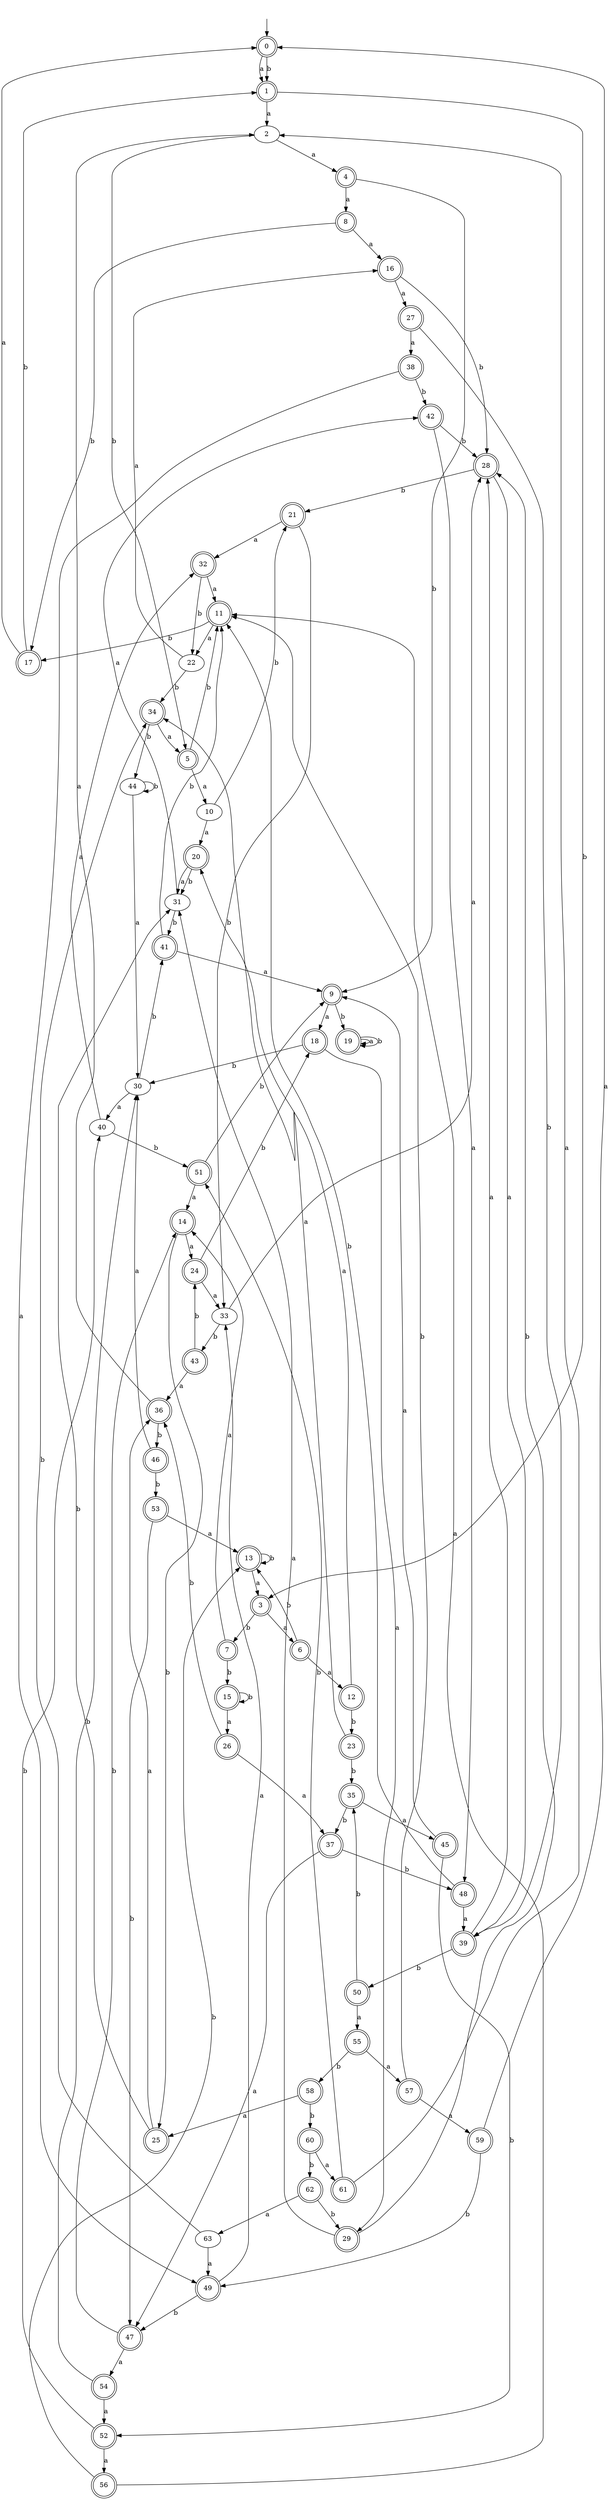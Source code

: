 digraph RandomDFA {
  __start0 [label="", shape=none];
  __start0 -> 0 [label=""];
  0 [shape=circle] [shape=doublecircle]
  0 -> 1 [label="a"]
  0 -> 1 [label="b"]
  1 [shape=doublecircle]
  1 -> 2 [label="a"]
  1 -> 3 [label="b"]
  2
  2 -> 4 [label="a"]
  2 -> 5 [label="b"]
  3 [shape=doublecircle]
  3 -> 6 [label="a"]
  3 -> 7 [label="b"]
  4 [shape=doublecircle]
  4 -> 8 [label="a"]
  4 -> 9 [label="b"]
  5 [shape=doublecircle]
  5 -> 10 [label="a"]
  5 -> 11 [label="b"]
  6 [shape=doublecircle]
  6 -> 12 [label="a"]
  6 -> 13 [label="b"]
  7 [shape=doublecircle]
  7 -> 14 [label="a"]
  7 -> 15 [label="b"]
  8 [shape=doublecircle]
  8 -> 16 [label="a"]
  8 -> 17 [label="b"]
  9 [shape=doublecircle]
  9 -> 18 [label="a"]
  9 -> 19 [label="b"]
  10
  10 -> 20 [label="a"]
  10 -> 21 [label="b"]
  11 [shape=doublecircle]
  11 -> 22 [label="a"]
  11 -> 17 [label="b"]
  12 [shape=doublecircle]
  12 -> 20 [label="a"]
  12 -> 23 [label="b"]
  13 [shape=doublecircle]
  13 -> 3 [label="a"]
  13 -> 13 [label="b"]
  14 [shape=doublecircle]
  14 -> 24 [label="a"]
  14 -> 25 [label="b"]
  15 [shape=doublecircle]
  15 -> 26 [label="a"]
  15 -> 15 [label="b"]
  16 [shape=doublecircle]
  16 -> 27 [label="a"]
  16 -> 28 [label="b"]
  17 [shape=doublecircle]
  17 -> 0 [label="a"]
  17 -> 1 [label="b"]
  18 [shape=doublecircle]
  18 -> 29 [label="a"]
  18 -> 30 [label="b"]
  19 [shape=doublecircle]
  19 -> 19 [label="a"]
  19 -> 19 [label="b"]
  20 [shape=doublecircle]
  20 -> 31 [label="a"]
  20 -> 31 [label="b"]
  21 [shape=doublecircle]
  21 -> 32 [label="a"]
  21 -> 33 [label="b"]
  22
  22 -> 16 [label="a"]
  22 -> 34 [label="b"]
  23 [shape=doublecircle]
  23 -> 34 [label="a"]
  23 -> 35 [label="b"]
  24 [shape=doublecircle]
  24 -> 33 [label="a"]
  24 -> 18 [label="b"]
  25 [shape=doublecircle]
  25 -> 36 [label="a"]
  25 -> 31 [label="b"]
  26 [shape=doublecircle]
  26 -> 37 [label="a"]
  26 -> 36 [label="b"]
  27 [shape=doublecircle]
  27 -> 38 [label="a"]
  27 -> 39 [label="b"]
  28 [shape=doublecircle]
  28 -> 39 [label="a"]
  28 -> 21 [label="b"]
  29 [shape=doublecircle]
  29 -> 31 [label="a"]
  29 -> 28 [label="b"]
  30
  30 -> 40 [label="a"]
  30 -> 41 [label="b"]
  31
  31 -> 42 [label="a"]
  31 -> 41 [label="b"]
  32 [shape=doublecircle]
  32 -> 11 [label="a"]
  32 -> 22 [label="b"]
  33
  33 -> 28 [label="a"]
  33 -> 43 [label="b"]
  34 [shape=doublecircle]
  34 -> 5 [label="a"]
  34 -> 44 [label="b"]
  35 [shape=doublecircle]
  35 -> 45 [label="a"]
  35 -> 37 [label="b"]
  36 [shape=doublecircle]
  36 -> 2 [label="a"]
  36 -> 46 [label="b"]
  37 [shape=doublecircle]
  37 -> 47 [label="a"]
  37 -> 48 [label="b"]
  38 [shape=doublecircle]
  38 -> 49 [label="a"]
  38 -> 42 [label="b"]
  39 [shape=doublecircle]
  39 -> 28 [label="a"]
  39 -> 50 [label="b"]
  40
  40 -> 32 [label="a"]
  40 -> 51 [label="b"]
  41 [shape=doublecircle]
  41 -> 9 [label="a"]
  41 -> 11 [label="b"]
  42 [shape=doublecircle]
  42 -> 48 [label="a"]
  42 -> 28 [label="b"]
  43 [shape=doublecircle]
  43 -> 36 [label="a"]
  43 -> 24 [label="b"]
  44
  44 -> 30 [label="a"]
  44 -> 44 [label="b"]
  45 [shape=doublecircle]
  45 -> 9 [label="a"]
  45 -> 52 [label="b"]
  46 [shape=doublecircle]
  46 -> 30 [label="a"]
  46 -> 53 [label="b"]
  47 [shape=doublecircle]
  47 -> 54 [label="a"]
  47 -> 14 [label="b"]
  48 [shape=doublecircle]
  48 -> 39 [label="a"]
  48 -> 11 [label="b"]
  49 [shape=doublecircle]
  49 -> 33 [label="a"]
  49 -> 47 [label="b"]
  50 [shape=doublecircle]
  50 -> 55 [label="a"]
  50 -> 35 [label="b"]
  51 [shape=doublecircle]
  51 -> 14 [label="a"]
  51 -> 9 [label="b"]
  52 [shape=doublecircle]
  52 -> 56 [label="a"]
  52 -> 40 [label="b"]
  53 [shape=doublecircle]
  53 -> 13 [label="a"]
  53 -> 47 [label="b"]
  54 [shape=doublecircle]
  54 -> 52 [label="a"]
  54 -> 30 [label="b"]
  55 [shape=doublecircle]
  55 -> 57 [label="a"]
  55 -> 58 [label="b"]
  56 [shape=doublecircle]
  56 -> 11 [label="a"]
  56 -> 13 [label="b"]
  57 [shape=doublecircle]
  57 -> 59 [label="a"]
  57 -> 11 [label="b"]
  58 [shape=doublecircle]
  58 -> 25 [label="a"]
  58 -> 60 [label="b"]
  59 [shape=doublecircle]
  59 -> 0 [label="a"]
  59 -> 49 [label="b"]
  60 [shape=doublecircle]
  60 -> 61 [label="a"]
  60 -> 62 [label="b"]
  61 [shape=doublecircle]
  61 -> 2 [label="a"]
  61 -> 51 [label="b"]
  62 [shape=doublecircle]
  62 -> 63 [label="a"]
  62 -> 29 [label="b"]
  63
  63 -> 49 [label="a"]
  63 -> 34 [label="b"]
}
